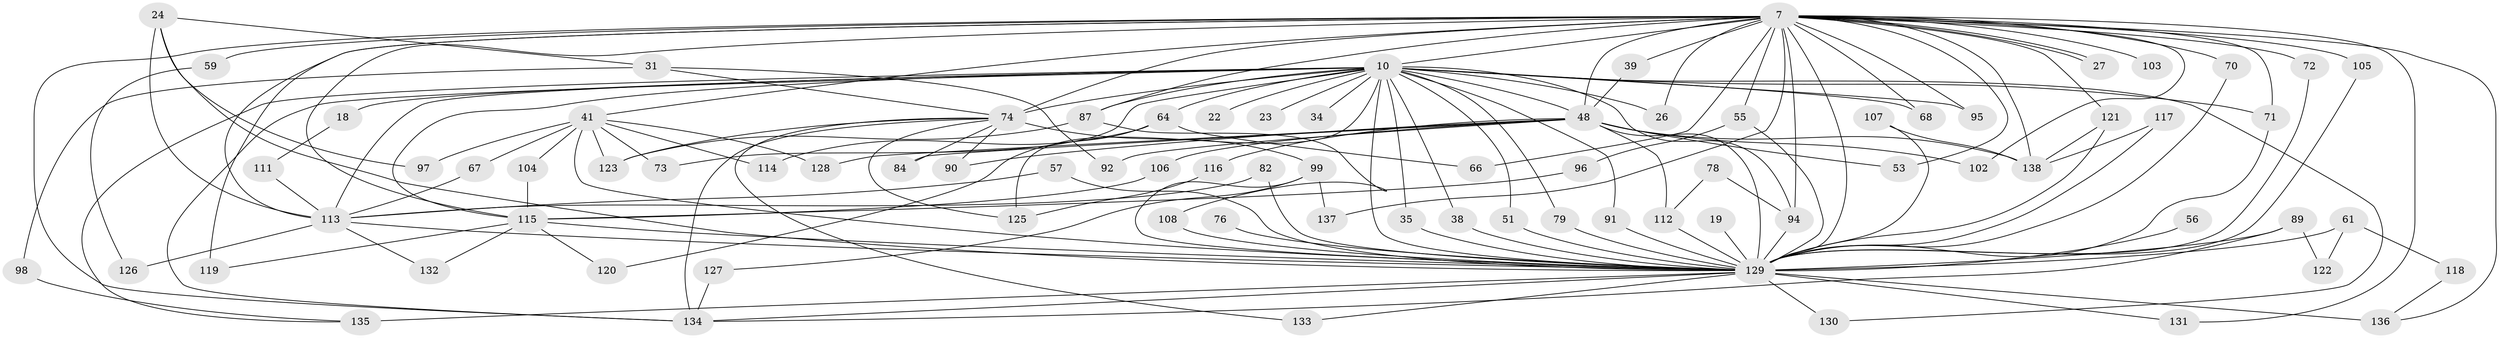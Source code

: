 // original degree distribution, {31: 0.007246376811594203, 24: 0.007246376811594203, 29: 0.007246376811594203, 22: 0.007246376811594203, 15: 0.007246376811594203, 18: 0.007246376811594203, 37: 0.007246376811594203, 23: 0.007246376811594203, 16: 0.007246376811594203, 26: 0.007246376811594203, 7: 0.014492753623188406, 5: 0.021739130434782608, 3: 0.18115942028985507, 4: 0.13043478260869565, 11: 0.007246376811594203, 2: 0.5507246376811594, 6: 0.007246376811594203, 8: 0.014492753623188406}
// Generated by graph-tools (version 1.1) at 2025/47/03/04/25 21:47:31]
// undirected, 82 vertices, 159 edges
graph export_dot {
graph [start="1"]
  node [color=gray90,style=filled];
  7 [super="+3"];
  10 [super="+1"];
  18;
  19;
  22;
  23;
  24;
  26;
  27;
  31;
  34;
  35;
  38;
  39;
  41 [super="+30"];
  48 [super="+42+9"];
  51;
  53;
  55 [super="+45"];
  56;
  57;
  59;
  61 [super="+50"];
  64;
  66;
  67;
  68 [super="+54"];
  70;
  71 [super="+60"];
  72;
  73;
  74 [super="+40+63+20+52"];
  76;
  78;
  79;
  82;
  84;
  87 [super="+80"];
  89;
  90;
  91;
  92;
  94 [super="+47"];
  95 [super="+15"];
  96;
  97;
  98;
  99;
  102;
  103;
  104;
  105 [super="+69"];
  106;
  107;
  108;
  111;
  112 [super="+36"];
  113 [super="+16+75"];
  114;
  115 [super="+33+85+93"];
  116;
  117 [super="+49"];
  118;
  119 [super="+62"];
  120;
  121 [super="+109+58"];
  122;
  123 [super="+110"];
  125 [super="+29"];
  126;
  127;
  128;
  129 [super="+100+77+8"];
  130;
  131;
  132;
  133;
  134 [super="+101+124+86"];
  135 [super="+81"];
  136 [super="+88"];
  137;
  138 [super="+11+46+83"];
  7 -- 10 [weight=4];
  7 -- 27;
  7 -- 27;
  7 -- 48 [weight=5];
  7 -- 53;
  7 -- 59 [weight=2];
  7 -- 66;
  7 -- 70;
  7 -- 71;
  7 -- 72;
  7 -- 95 [weight=2];
  7 -- 102;
  7 -- 119 [weight=2];
  7 -- 137;
  7 -- 138 [weight=4];
  7 -- 68;
  7 -- 87;
  7 -- 131;
  7 -- 136;
  7 -- 26;
  7 -- 39;
  7 -- 103;
  7 -- 105 [weight=2];
  7 -- 41;
  7 -- 113 [weight=2];
  7 -- 55;
  7 -- 94;
  7 -- 115 [weight=3];
  7 -- 74 [weight=4];
  7 -- 121;
  7 -- 129 [weight=9];
  7 -- 134 [weight=2];
  10 -- 18 [weight=2];
  10 -- 22 [weight=2];
  10 -- 23 [weight=2];
  10 -- 26;
  10 -- 34 [weight=2];
  10 -- 35;
  10 -- 64 [weight=2];
  10 -- 68 [weight=2];
  10 -- 79;
  10 -- 87 [weight=2];
  10 -- 125 [weight=2];
  10 -- 130;
  10 -- 73;
  10 -- 91;
  10 -- 38;
  10 -- 51;
  10 -- 135;
  10 -- 95;
  10 -- 113 [weight=4];
  10 -- 48 [weight=5];
  10 -- 94;
  10 -- 115;
  10 -- 74 [weight=3];
  10 -- 71;
  10 -- 129 [weight=9];
  10 -- 134;
  18 -- 111;
  19 -- 129 [weight=2];
  24 -- 31;
  24 -- 97;
  24 -- 113;
  24 -- 129;
  31 -- 92;
  31 -- 98;
  31 -- 74;
  35 -- 129;
  38 -- 129;
  39 -- 48;
  41 -- 104;
  41 -- 128;
  41 -- 97;
  41 -- 67;
  41 -- 73;
  41 -- 114;
  41 -- 129 [weight=2];
  41 -- 123;
  48 -- 128;
  48 -- 138;
  48 -- 84;
  48 -- 90;
  48 -- 92;
  48 -- 102;
  48 -- 106;
  48 -- 116;
  48 -- 53;
  48 -- 129 [weight=9];
  48 -- 112;
  51 -- 129;
  55 -- 96;
  55 -- 129 [weight=2];
  56 -- 129 [weight=2];
  57 -- 113;
  57 -- 129;
  59 -- 126;
  61 -- 122;
  61 -- 118;
  61 -- 129 [weight=3];
  64 -- 66;
  64 -- 114;
  64 -- 120;
  67 -- 113;
  70 -- 129;
  71 -- 129;
  72 -- 129;
  74 -- 133;
  74 -- 84;
  74 -- 90;
  74 -- 125;
  74 -- 99;
  74 -- 123;
  74 -- 134;
  76 -- 129 [weight=2];
  78 -- 94;
  78 -- 112;
  79 -- 129;
  82 -- 113;
  82 -- 129;
  87 -- 108;
  87 -- 123;
  89 -- 122;
  89 -- 134;
  89 -- 129 [weight=2];
  91 -- 129;
  94 -- 129 [weight=2];
  96 -- 115;
  98 -- 135;
  99 -- 127;
  99 -- 137;
  99 -- 129;
  104 -- 115;
  105 -- 129;
  106 -- 115;
  107 -- 138;
  107 -- 129;
  108 -- 129;
  111 -- 113;
  112 -- 129 [weight=2];
  113 -- 126;
  113 -- 132;
  113 -- 129;
  115 -- 132;
  115 -- 119;
  115 -- 120;
  115 -- 129 [weight=3];
  116 -- 125;
  117 -- 138;
  117 -- 129 [weight=2];
  118 -- 136;
  121 -- 138 [weight=2];
  121 -- 129 [weight=2];
  127 -- 134;
  129 -- 130;
  129 -- 131;
  129 -- 133;
  129 -- 135 [weight=2];
  129 -- 136 [weight=2];
  129 -- 134 [weight=2];
}
